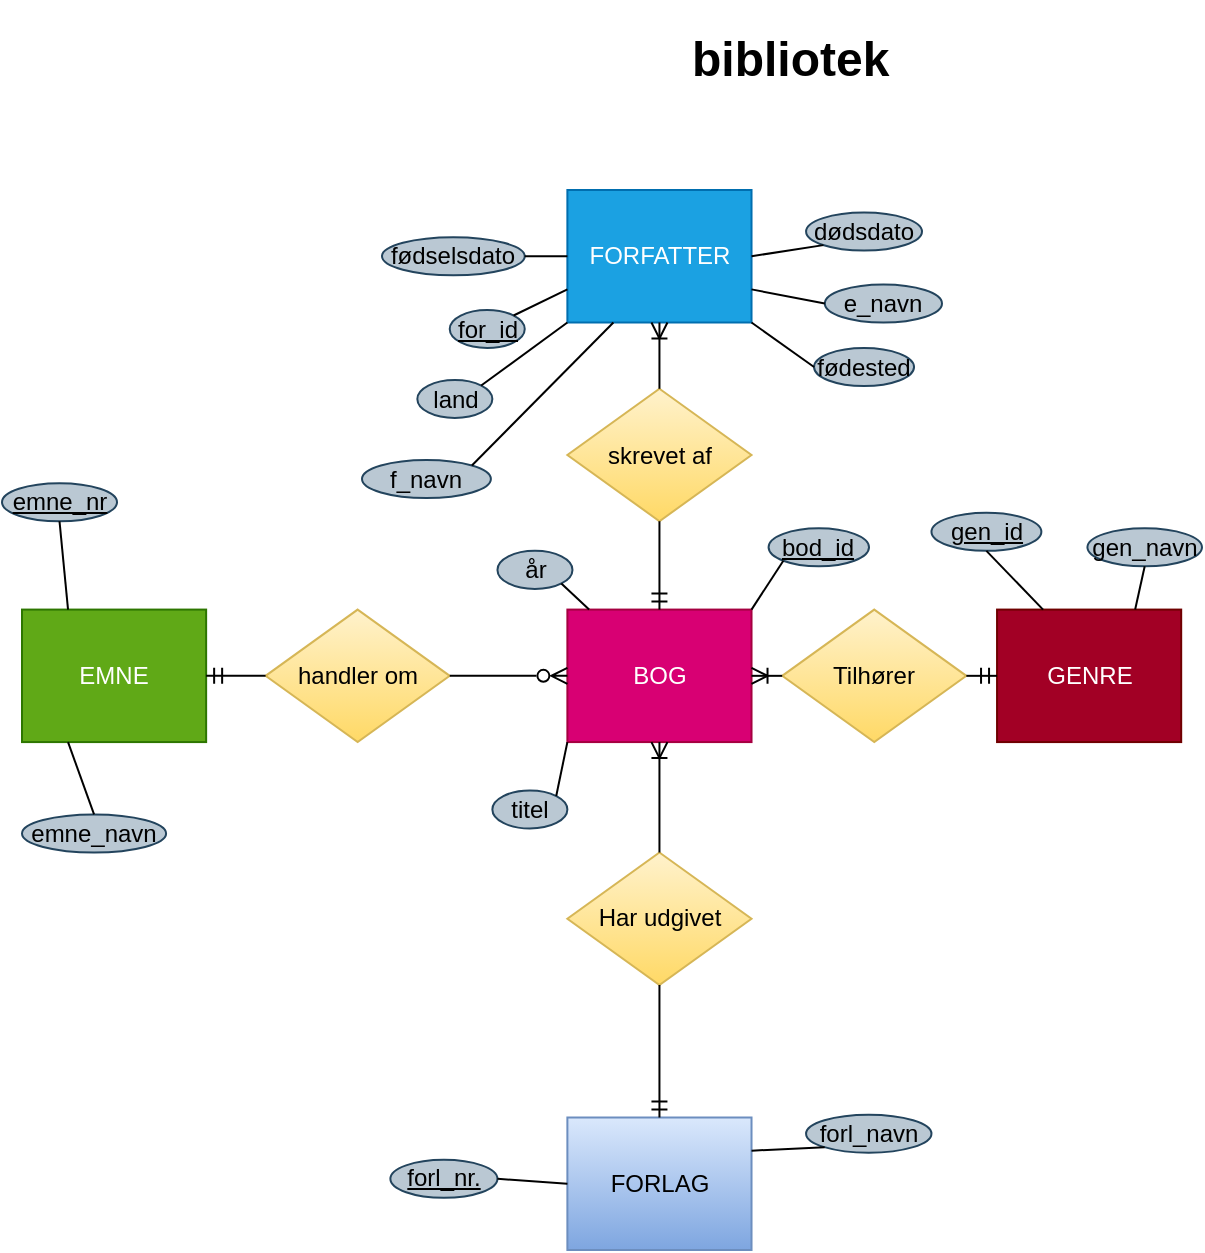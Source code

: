 <mxfile version="20.3.0" type="device"><diagram id="e8bBkp7QQdeM--f9ereb" name="Page-1"><mxGraphModel dx="1422" dy="905" grid="1" gridSize="10" guides="1" tooltips="1" connect="1" arrows="1" fold="1" page="1" pageScale="1" pageWidth="850" pageHeight="1100" math="0" shadow="0"><root><mxCell id="0"/><mxCell id="1" parent="0"/><mxCell id="Sx2OJUXyj1E7P_C60XRc-150" value="&lt;h1&gt;bibliotek&lt;/h1&gt;" style="text;html=1;strokeColor=none;fillColor=none;spacing=5;spacingTop=-20;whiteSpace=wrap;overflow=hidden;rounded=0;" parent="1" vertex="1"><mxGeometry x="350" y="200" width="190" height="40" as="geometry"/></mxCell><mxCell id="CO818s2IF4Q1KOpps0Qj-4" value="" style="group" parent="1" vertex="1" connectable="0"><mxGeometry x="10" y="285" width="600.0" height="530" as="geometry"/></mxCell><mxCell id="Sx2OJUXyj1E7P_C60XRc-1" value="BOG" style="rounded=0;whiteSpace=wrap;html=1;fillColor=#d80073;fontColor=#ffffff;strokeColor=#A50040;" parent="CO818s2IF4Q1KOpps0Qj-4" vertex="1"><mxGeometry x="282.688" y="209.792" width="92.072" height="66.25" as="geometry"/></mxCell><mxCell id="Sx2OJUXyj1E7P_C60XRc-2" value="FORFATTER" style="rounded=0;whiteSpace=wrap;html=1;fillColor=#1ba1e2;fontColor=#ffffff;strokeColor=#006EAF;" parent="CO818s2IF4Q1KOpps0Qj-4" vertex="1"><mxGeometry x="282.688" width="92.072" height="66.25" as="geometry"/></mxCell><mxCell id="Sx2OJUXyj1E7P_C60XRc-3" value="FORLAG" style="rounded=0;whiteSpace=wrap;html=1;fillColor=#dae8fc;gradientColor=#7ea6e0;strokeColor=#6c8ebf;" parent="CO818s2IF4Q1KOpps0Qj-4" vertex="1"><mxGeometry x="282.688" y="463.75" width="92.072" height="66.25" as="geometry"/></mxCell><mxCell id="Sx2OJUXyj1E7P_C60XRc-4" value="GENRE" style="rounded=0;whiteSpace=wrap;html=1;fillColor=#a20025;fontColor=#ffffff;strokeColor=#6F0000;" parent="CO818s2IF4Q1KOpps0Qj-4" vertex="1"><mxGeometry x="497.523" y="209.792" width="92.072" height="66.25" as="geometry"/></mxCell><mxCell id="Sx2OJUXyj1E7P_C60XRc-5" value="EMNE" style="rounded=0;whiteSpace=wrap;html=1;fillColor=#60a917;strokeColor=#2D7600;fontColor=#ffffff;" parent="CO818s2IF4Q1KOpps0Qj-4" vertex="1"><mxGeometry x="10" y="209.792" width="92.072" height="66.25" as="geometry"/></mxCell><mxCell id="Sx2OJUXyj1E7P_C60XRc-7" value="Har udgivet" style="shape=rhombus;perimeter=rhombusPerimeter;whiteSpace=wrap;html=1;align=center;fillColor=#fff2cc;gradientColor=#ffd966;strokeColor=#d6b656;" parent="CO818s2IF4Q1KOpps0Qj-4" vertex="1"><mxGeometry x="282.688" y="331.25" width="92.072" height="66.25" as="geometry"/></mxCell><mxCell id="Sx2OJUXyj1E7P_C60XRc-8" value="Tilhører" style="shape=rhombus;perimeter=rhombusPerimeter;whiteSpace=wrap;html=1;align=center;fillColor=#fff2cc;gradientColor=#ffd966;strokeColor=#d6b656;" parent="CO818s2IF4Q1KOpps0Qj-4" vertex="1"><mxGeometry x="390.105" y="209.792" width="92.072" height="66.25" as="geometry"/></mxCell><mxCell id="Sx2OJUXyj1E7P_C60XRc-10" value="handler om" style="shape=rhombus;perimeter=rhombusPerimeter;whiteSpace=wrap;html=1;align=center;fillColor=#fff2cc;gradientColor=#ffd966;strokeColor=#d6b656;" parent="CO818s2IF4Q1KOpps0Qj-4" vertex="1"><mxGeometry x="131.793" y="209.792" width="92.072" height="66.25" as="geometry"/></mxCell><mxCell id="Sx2OJUXyj1E7P_C60XRc-11" value="skrevet af" style="shape=rhombus;perimeter=rhombusPerimeter;whiteSpace=wrap;html=1;align=center;fillColor=#fff2cc;gradientColor=#ffd966;strokeColor=#d6b656;" parent="CO818s2IF4Q1KOpps0Qj-4" vertex="1"><mxGeometry x="282.688" y="99.375" width="92.072" height="66.25" as="geometry"/></mxCell><mxCell id="Sx2OJUXyj1E7P_C60XRc-13" value="" style="endArrow=ERzeroToMany;html=1;rounded=0;entryX=0;entryY=0.5;entryDx=0;entryDy=0;endFill=0;" parent="CO818s2IF4Q1KOpps0Qj-4" source="Sx2OJUXyj1E7P_C60XRc-10" target="Sx2OJUXyj1E7P_C60XRc-1" edge="1"><mxGeometry width="50" height="50" relative="1" as="geometry"><mxPoint x="113.889" y="231.875" as="sourcePoint"/><mxPoint x="152.252" y="176.667" as="targetPoint"/></mxGeometry></mxCell><mxCell id="Sx2OJUXyj1E7P_C60XRc-15" value="" style="endArrow=ERmandOne;html=1;rounded=0;exitX=0;exitY=0.5;exitDx=0;exitDy=0;entryX=1;entryY=0.5;entryDx=0;entryDy=0;startArrow=none;startFill=0;endFill=0;" parent="CO818s2IF4Q1KOpps0Qj-4" source="Sx2OJUXyj1E7P_C60XRc-10" target="Sx2OJUXyj1E7P_C60XRc-5" edge="1"><mxGeometry width="50" height="50" relative="1" as="geometry"><mxPoint x="175.27" y="242.917" as="sourcePoint"/><mxPoint x="10" y="255" as="targetPoint"/></mxGeometry></mxCell><mxCell id="Sx2OJUXyj1E7P_C60XRc-16" value="" style="endArrow=ERmandOne;html=1;rounded=0;entryX=0;entryY=0.5;entryDx=0;entryDy=0;exitX=1;exitY=0.5;exitDx=0;exitDy=0;endFill=0;" parent="CO818s2IF4Q1KOpps0Qj-4" source="Sx2OJUXyj1E7P_C60XRc-8" target="Sx2OJUXyj1E7P_C60XRc-4" edge="1"><mxGeometry width="50" height="50" relative="1" as="geometry"><mxPoint x="113.889" y="231.875" as="sourcePoint"/><mxPoint x="198.288" y="88.333" as="targetPoint"/></mxGeometry></mxCell><mxCell id="Sx2OJUXyj1E7P_C60XRc-17" value="" style="endArrow=none;html=1;rounded=0;entryX=0.5;entryY=1;entryDx=0;entryDy=0;exitX=0.5;exitY=0;exitDx=0;exitDy=0;endFill=0;startArrow=ERmandOne;startFill=0;" parent="CO818s2IF4Q1KOpps0Qj-4" source="Sx2OJUXyj1E7P_C60XRc-3" target="Sx2OJUXyj1E7P_C60XRc-7" edge="1"><mxGeometry width="50" height="50" relative="1" as="geometry"><mxPoint x="-47.237" y="99.375" as="sourcePoint"/><mxPoint x="152.252" y="176.667" as="targetPoint"/></mxGeometry></mxCell><mxCell id="Sx2OJUXyj1E7P_C60XRc-18" value="" style="endArrow=ERoneToMany;html=1;rounded=0;entryX=0.5;entryY=1;entryDx=0;entryDy=0;endFill=0;" parent="CO818s2IF4Q1KOpps0Qj-4" source="Sx2OJUXyj1E7P_C60XRc-7" target="Sx2OJUXyj1E7P_C60XRc-1" edge="1"><mxGeometry width="50" height="50" relative="1" as="geometry"><mxPoint x="113.889" y="231.875" as="sourcePoint"/><mxPoint x="152.252" y="176.667" as="targetPoint"/></mxGeometry></mxCell><mxCell id="Sx2OJUXyj1E7P_C60XRc-19" value="" style="endArrow=none;html=1;rounded=0;entryX=0.5;entryY=1;entryDx=0;entryDy=0;endFill=0;startArrow=ERmandOne;startFill=0;" parent="CO818s2IF4Q1KOpps0Qj-4" source="Sx2OJUXyj1E7P_C60XRc-1" target="Sx2OJUXyj1E7P_C60XRc-11" edge="1"><mxGeometry width="50" height="50" relative="1" as="geometry"><mxPoint x="113.889" y="231.875" as="sourcePoint"/><mxPoint x="152.252" y="176.667" as="targetPoint"/></mxGeometry></mxCell><mxCell id="Sx2OJUXyj1E7P_C60XRc-20" value="" style="endArrow=ERoneToMany;html=1;rounded=0;entryX=0.5;entryY=1;entryDx=0;entryDy=0;exitX=0.5;exitY=0;exitDx=0;exitDy=0;startArrow=none;startFill=0;endFill=0;" parent="CO818s2IF4Q1KOpps0Qj-4" source="Sx2OJUXyj1E7P_C60XRc-11" target="Sx2OJUXyj1E7P_C60XRc-2" edge="1"><mxGeometry width="50" height="50" relative="1" as="geometry"><mxPoint x="113.889" y="231.875" as="sourcePoint"/><mxPoint x="152.252" y="176.667" as="targetPoint"/></mxGeometry></mxCell><mxCell id="Sx2OJUXyj1E7P_C60XRc-21" value="" style="endArrow=none;html=1;rounded=0;exitX=1;exitY=0.5;exitDx=0;exitDy=0;startArrow=ERoneToMany;startFill=0;" parent="CO818s2IF4Q1KOpps0Qj-4" source="Sx2OJUXyj1E7P_C60XRc-1" edge="1"><mxGeometry width="50" height="50" relative="1" as="geometry"><mxPoint x="113.889" y="231.875" as="sourcePoint"/><mxPoint x="390.105" y="242.917" as="targetPoint"/></mxGeometry></mxCell><mxCell id="Sx2OJUXyj1E7P_C60XRc-34" value="&lt;u&gt;emne_nr&lt;/u&gt;" style="ellipse;whiteSpace=wrap;html=1;fillColor=#bac8d3;strokeColor=#23445d;" parent="CO818s2IF4Q1KOpps0Qj-4" vertex="1"><mxGeometry y="146.61" width="57.51" height="19.02" as="geometry"/></mxCell><mxCell id="Sx2OJUXyj1E7P_C60XRc-51" value="emne_navn" style="ellipse;whiteSpace=wrap;html=1;fillColor=#bac8d3;strokeColor=#23445d;" parent="CO818s2IF4Q1KOpps0Qj-4" vertex="1"><mxGeometry x="10" y="312.23" width="72.05" height="19.02" as="geometry"/></mxCell><mxCell id="Sx2OJUXyj1E7P_C60XRc-37" value="&lt;u&gt;forl_nr.&lt;/u&gt;" style="ellipse;whiteSpace=wrap;html=1;fillColor=#bac8d3;strokeColor=#23445d;" parent="CO818s2IF4Q1KOpps0Qj-4" vertex="1"><mxGeometry x="194.189" y="484.89" width="53.536" height="19.02" as="geometry"/></mxCell><mxCell id="Sx2OJUXyj1E7P_C60XRc-39" value="forl_navn" style="ellipse;whiteSpace=wrap;html=1;fillColor=#bac8d3;strokeColor=#23445d;" parent="CO818s2IF4Q1KOpps0Qj-4" vertex="1"><mxGeometry x="402.037" y="462.34" width="62.693" height="19.02" as="geometry"/></mxCell><mxCell id="Sx2OJUXyj1E7P_C60XRc-46" value="gen_navn" style="ellipse;whiteSpace=wrap;html=1;fillColor=#bac8d3;strokeColor=#23445d;" parent="CO818s2IF4Q1KOpps0Qj-4" vertex="1"><mxGeometry x="542.708" y="169.15" width="57.292" height="19.02" as="geometry"/></mxCell><mxCell id="Sx2OJUXyj1E7P_C60XRc-53" value="&lt;u&gt;gen_id&lt;/u&gt;" style="ellipse;whiteSpace=wrap;html=1;fillColor=#bac8d3;strokeColor=#23445d;" parent="CO818s2IF4Q1KOpps0Qj-4" vertex="1"><mxGeometry x="464.73" y="161.4" width="54.961" height="19.02" as="geometry"/></mxCell><mxCell id="Sx2OJUXyj1E7P_C60XRc-52" value="dødsdato" style="ellipse;whiteSpace=wrap;html=1;fillColor=#bac8d3;strokeColor=#23445d;" parent="CO818s2IF4Q1KOpps0Qj-4" vertex="1"><mxGeometry x="402.04" y="11.28" width="57.96" height="19.02" as="geometry"/></mxCell><mxCell id="Sx2OJUXyj1E7P_C60XRc-38" value="e_navn" style="ellipse;whiteSpace=wrap;html=1;fillColor=#bac8d3;strokeColor=#23445d;" parent="CO818s2IF4Q1KOpps0Qj-4" vertex="1"><mxGeometry x="411.42" y="47.23" width="58.58" height="19.02" as="geometry"/></mxCell><mxCell id="Sx2OJUXyj1E7P_C60XRc-43" value="&lt;u&gt;bod_id&lt;/u&gt;" style="ellipse;whiteSpace=wrap;html=1;fillColor=#bac8d3;strokeColor=#23445d;" parent="CO818s2IF4Q1KOpps0Qj-4" vertex="1"><mxGeometry x="383.287" y="169.15" width="50.227" height="19.02" as="geometry"/></mxCell><mxCell id="Sx2OJUXyj1E7P_C60XRc-42" value="titel" style="ellipse;whiteSpace=wrap;html=1;fillColor=#bac8d3;strokeColor=#23445d;" parent="CO818s2IF4Q1KOpps0Qj-4" vertex="1"><mxGeometry x="245.179" y="300.251" width="37.511" height="19.024" as="geometry"/></mxCell><mxCell id="Sx2OJUXyj1E7P_C60XRc-48" value="fødselsdato" style="ellipse;whiteSpace=wrap;html=1;fillColor=#bac8d3;strokeColor=#23445d;" parent="CO818s2IF4Q1KOpps0Qj-4" vertex="1"><mxGeometry x="190" y="23.61" width="71.37" height="19.02" as="geometry"/></mxCell><mxCell id="Sx2OJUXyj1E7P_C60XRc-41" value="år" style="ellipse;whiteSpace=wrap;html=1;fillColor=#bac8d3;strokeColor=#23445d;" parent="CO818s2IF4Q1KOpps0Qj-4" vertex="1"><mxGeometry x="247.73" y="180.426" width="37.511" height="19.024" as="geometry"/></mxCell><mxCell id="Sx2OJUXyj1E7P_C60XRc-70" value="" style="endArrow=none;html=1;rounded=0;entryX=0.5;entryY=1;entryDx=0;entryDy=0;exitX=0.25;exitY=0;exitDx=0;exitDy=0;" parent="CO818s2IF4Q1KOpps0Qj-4" source="Sx2OJUXyj1E7P_C60XRc-5" target="Sx2OJUXyj1E7P_C60XRc-34" edge="1"><mxGeometry width="50" height="50" relative="1" as="geometry"><mxPoint x="186.353" y="338.298" as="sourcePoint"/><mxPoint x="233.242" y="281.915" as="targetPoint"/></mxGeometry></mxCell><mxCell id="Sx2OJUXyj1E7P_C60XRc-69" value="" style="endArrow=none;html=1;rounded=0;entryX=0.25;entryY=1;entryDx=0;entryDy=0;exitX=0.5;exitY=0;exitDx=0;exitDy=0;" parent="CO818s2IF4Q1KOpps0Qj-4" source="Sx2OJUXyj1E7P_C60XRc-51" target="Sx2OJUXyj1E7P_C60XRc-5" edge="1"><mxGeometry width="50" height="50" relative="1" as="geometry"><mxPoint x="186.353" y="338.298" as="sourcePoint"/><mxPoint x="233.242" y="281.915" as="targetPoint"/></mxGeometry></mxCell><mxCell id="Sx2OJUXyj1E7P_C60XRc-66" value="" style="endArrow=none;html=1;rounded=0;entryX=1;entryY=1;entryDx=0;entryDy=0;" parent="CO818s2IF4Q1KOpps0Qj-4" source="Sx2OJUXyj1E7P_C60XRc-1" target="Sx2OJUXyj1E7P_C60XRc-41" edge="1"><mxGeometry width="50" height="50" relative="1" as="geometry"><mxPoint x="186.353" y="338.298" as="sourcePoint"/><mxPoint x="233.242" y="281.915" as="targetPoint"/></mxGeometry></mxCell><mxCell id="Sx2OJUXyj1E7P_C60XRc-65" value="" style="endArrow=none;html=1;rounded=0;entryX=0;entryY=1;entryDx=0;entryDy=0;exitX=1;exitY=0;exitDx=0;exitDy=0;" parent="CO818s2IF4Q1KOpps0Qj-4" source="Sx2OJUXyj1E7P_C60XRc-42" target="Sx2OJUXyj1E7P_C60XRc-1" edge="1"><mxGeometry width="50" height="50" relative="1" as="geometry"><mxPoint x="186.353" y="338.298" as="sourcePoint"/><mxPoint x="233.242" y="281.915" as="targetPoint"/></mxGeometry></mxCell><mxCell id="Sx2OJUXyj1E7P_C60XRc-62" value="" style="endArrow=none;html=1;rounded=0;entryX=1;entryY=0.5;entryDx=0;entryDy=0;exitX=0;exitY=0.5;exitDx=0;exitDy=0;" parent="CO818s2IF4Q1KOpps0Qj-4" source="Sx2OJUXyj1E7P_C60XRc-2" target="Sx2OJUXyj1E7P_C60XRc-48" edge="1"><mxGeometry width="50" height="50" relative="1" as="geometry"><mxPoint x="186.353" y="338.298" as="sourcePoint"/><mxPoint x="233.242" y="281.915" as="targetPoint"/></mxGeometry></mxCell><mxCell id="Sx2OJUXyj1E7P_C60XRc-61" value="" style="endArrow=none;html=1;rounded=0;entryX=0;entryY=1;entryDx=0;entryDy=0;exitX=1;exitY=0.5;exitDx=0;exitDy=0;" parent="CO818s2IF4Q1KOpps0Qj-4" source="Sx2OJUXyj1E7P_C60XRc-2" target="Sx2OJUXyj1E7P_C60XRc-52" edge="1"><mxGeometry width="50" height="50" relative="1" as="geometry"><mxPoint x="186.353" y="338.298" as="sourcePoint"/><mxPoint x="233.242" y="281.915" as="targetPoint"/></mxGeometry></mxCell><mxCell id="Sx2OJUXyj1E7P_C60XRc-60" value="" style="endArrow=none;html=1;rounded=0;entryX=0;entryY=0.5;entryDx=0;entryDy=0;exitX=1;exitY=0.75;exitDx=0;exitDy=0;" parent="CO818s2IF4Q1KOpps0Qj-4" source="Sx2OJUXyj1E7P_C60XRc-2" target="Sx2OJUXyj1E7P_C60XRc-38" edge="1"><mxGeometry width="50" height="50" relative="1" as="geometry"><mxPoint x="186.353" y="338.298" as="sourcePoint"/><mxPoint x="233.242" y="281.915" as="targetPoint"/></mxGeometry></mxCell><mxCell id="Sx2OJUXyj1E7P_C60XRc-59" value="" style="endArrow=none;html=1;rounded=0;entryX=0;entryY=1;entryDx=0;entryDy=0;exitX=1;exitY=0;exitDx=0;exitDy=0;" parent="CO818s2IF4Q1KOpps0Qj-4" source="Sx2OJUXyj1E7P_C60XRc-1" target="Sx2OJUXyj1E7P_C60XRc-43" edge="1"><mxGeometry width="50" height="50" relative="1" as="geometry"><mxPoint x="364.53" y="202.979" as="sourcePoint"/><mxPoint x="233.242" y="281.915" as="targetPoint"/></mxGeometry></mxCell><mxCell id="Sx2OJUXyj1E7P_C60XRc-79" value="" style="endArrow=none;html=1;rounded=0;entryX=0;entryY=0.5;entryDx=0;entryDy=0;exitX=1;exitY=0.5;exitDx=0;exitDy=0;" parent="CO818s2IF4Q1KOpps0Qj-4" source="Sx2OJUXyj1E7P_C60XRc-37" target="Sx2OJUXyj1E7P_C60XRc-3" edge="1"><mxGeometry width="50" height="50" relative="1" as="geometry"><mxPoint x="186.353" y="338.298" as="sourcePoint"/><mxPoint x="233.242" y="281.915" as="targetPoint"/></mxGeometry></mxCell><mxCell id="Sx2OJUXyj1E7P_C60XRc-78" value="" style="endArrow=none;html=1;rounded=0;entryX=0;entryY=1;entryDx=0;entryDy=0;exitX=1;exitY=0.25;exitDx=0;exitDy=0;" parent="CO818s2IF4Q1KOpps0Qj-4" source="Sx2OJUXyj1E7P_C60XRc-3" target="Sx2OJUXyj1E7P_C60XRc-39" edge="1"><mxGeometry width="50" height="50" relative="1" as="geometry"><mxPoint x="186.353" y="338.298" as="sourcePoint"/><mxPoint x="233.242" y="281.915" as="targetPoint"/></mxGeometry></mxCell><mxCell id="Sx2OJUXyj1E7P_C60XRc-73" value="" style="endArrow=none;html=1;rounded=0;entryX=0.5;entryY=1;entryDx=0;entryDy=0;exitX=0.75;exitY=0;exitDx=0;exitDy=0;" parent="CO818s2IF4Q1KOpps0Qj-4" source="Sx2OJUXyj1E7P_C60XRc-4" target="Sx2OJUXyj1E7P_C60XRc-46" edge="1"><mxGeometry width="50" height="50" relative="1" as="geometry"><mxPoint x="186.353" y="338.298" as="sourcePoint"/><mxPoint x="233.242" y="281.915" as="targetPoint"/></mxGeometry></mxCell><mxCell id="Sx2OJUXyj1E7P_C60XRc-72" value="" style="endArrow=none;html=1;rounded=0;entryX=0.5;entryY=1;entryDx=0;entryDy=0;exitX=0.25;exitY=0;exitDx=0;exitDy=0;" parent="CO818s2IF4Q1KOpps0Qj-4" source="Sx2OJUXyj1E7P_C60XRc-4" target="Sx2OJUXyj1E7P_C60XRc-53" edge="1"><mxGeometry width="50" height="50" relative="1" as="geometry"><mxPoint x="186.353" y="338.298" as="sourcePoint"/><mxPoint x="233.242" y="281.915" as="targetPoint"/></mxGeometry></mxCell><mxCell id="Sx2OJUXyj1E7P_C60XRc-148" value="for_id" style="ellipse;whiteSpace=wrap;html=1;fillColor=#bac8d3;strokeColor=#23445d;fontStyle=4" parent="CO818s2IF4Q1KOpps0Qj-4" vertex="1"><mxGeometry x="223.865" y="60" width="37.511" height="19.024" as="geometry"/></mxCell><mxCell id="Sx2OJUXyj1E7P_C60XRc-149" value="" style="endArrow=none;html=1;rounded=0;entryX=0;entryY=0.75;entryDx=0;entryDy=0;exitX=1;exitY=0;exitDx=0;exitDy=0;" parent="CO818s2IF4Q1KOpps0Qj-4" source="Sx2OJUXyj1E7P_C60XRc-148" target="Sx2OJUXyj1E7P_C60XRc-2" edge="1"><mxGeometry width="50" height="50" relative="1" as="geometry"><mxPoint x="235.811" y="330" as="sourcePoint"/><mxPoint x="287.838" y="280" as="targetPoint"/></mxGeometry></mxCell><mxCell id="fU6j1ZmTS7CPjOh7-SXM-2" value="fødested" style="ellipse;whiteSpace=wrap;html=1;fillColor=#bac8d3;strokeColor=#23445d;" parent="CO818s2IF4Q1KOpps0Qj-4" vertex="1"><mxGeometry x="406.02" y="79.02" width="50" height="19.02" as="geometry"/></mxCell><mxCell id="fU6j1ZmTS7CPjOh7-SXM-1" value="land" style="ellipse;whiteSpace=wrap;html=1;fillColor=#bac8d3;strokeColor=#23445d;" parent="CO818s2IF4Q1KOpps0Qj-4" vertex="1"><mxGeometry x="207.67" y="95" width="37.511" height="19.024" as="geometry"/></mxCell><mxCell id="fU6j1ZmTS7CPjOh7-SXM-3" value="" style="endArrow=none;html=1;rounded=0;entryX=0;entryY=0.5;entryDx=0;entryDy=0;exitX=1;exitY=1;exitDx=0;exitDy=0;" parent="CO818s2IF4Q1KOpps0Qj-4" source="Sx2OJUXyj1E7P_C60XRc-2" target="fU6j1ZmTS7CPjOh7-SXM-2" edge="1"><mxGeometry width="50" height="50" relative="1" as="geometry"><mxPoint x="380" y="95" as="sourcePoint"/><mxPoint x="416.658" y="102.051" as="targetPoint"/></mxGeometry></mxCell><mxCell id="fU6j1ZmTS7CPjOh7-SXM-4" value="" style="endArrow=none;html=1;rounded=0;entryX=0;entryY=1;entryDx=0;entryDy=0;exitX=1;exitY=0;exitDx=0;exitDy=0;" parent="CO818s2IF4Q1KOpps0Qj-4" source="fU6j1ZmTS7CPjOh7-SXM-1" target="Sx2OJUXyj1E7P_C60XRc-2" edge="1"><mxGeometry width="50" height="50" relative="1" as="geometry"><mxPoint x="80" y="95" as="sourcePoint"/><mxPoint x="116.658" y="102.051" as="targetPoint"/></mxGeometry></mxCell><mxCell id="CO818s2IF4Q1KOpps0Qj-1" value="f_navn" style="ellipse;whiteSpace=wrap;html=1;fillColor=#bac8d3;strokeColor=#23445d;" parent="CO818s2IF4Q1KOpps0Qj-4" vertex="1"><mxGeometry x="180" y="135" width="64.44" height="19.02" as="geometry"/></mxCell><mxCell id="CO818s2IF4Q1KOpps0Qj-3" value="" style="endArrow=none;html=1;rounded=0;entryX=0.25;entryY=1;entryDx=0;entryDy=0;exitX=1;exitY=0;exitDx=0;exitDy=0;" parent="CO818s2IF4Q1KOpps0Qj-4" source="CO818s2IF4Q1KOpps0Qj-1" target="Sx2OJUXyj1E7P_C60XRc-2" edge="1"><mxGeometry width="50" height="50" relative="1" as="geometry"><mxPoint x="120" y="165" as="sourcePoint"/><mxPoint x="162.906" y="133.416" as="targetPoint"/></mxGeometry></mxCell></root></mxGraphModel></diagram></mxfile>